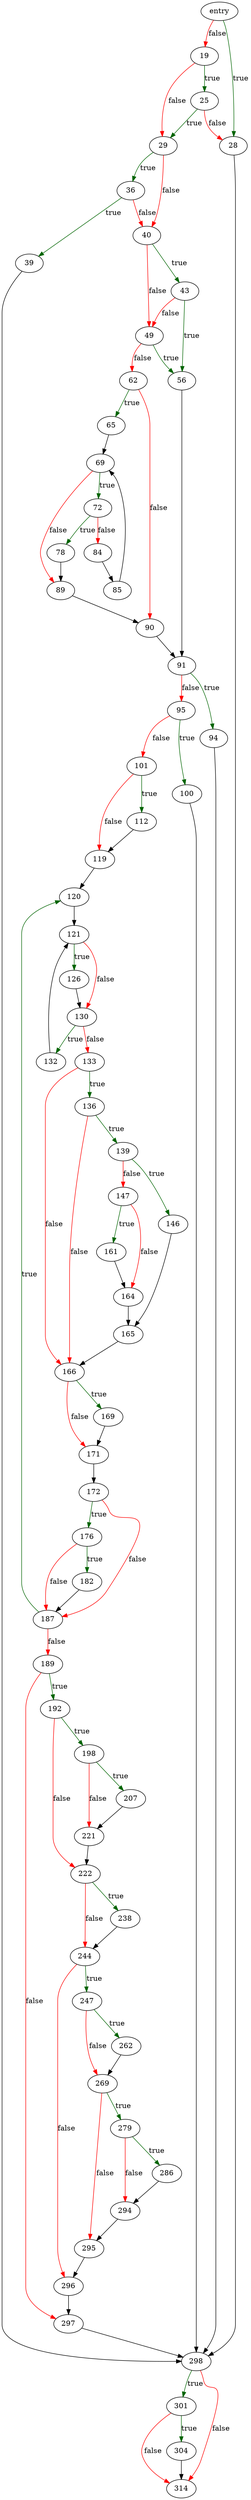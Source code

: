 digraph "sqlite3BtreeBeginTrans" {
	// Node definitions.
	2 [label=entry];
	19;
	25;
	28;
	29;
	36;
	39;
	40;
	43;
	49;
	56;
	62;
	65;
	69;
	72;
	78;
	84;
	85;
	89;
	90;
	91;
	94;
	95;
	100;
	101;
	112;
	119;
	120;
	121;
	126;
	130;
	132;
	133;
	136;
	139;
	146;
	147;
	161;
	164;
	165;
	166;
	169;
	171;
	172;
	176;
	182;
	187;
	189;
	192;
	198;
	207;
	221;
	222;
	238;
	244;
	247;
	262;
	269;
	279;
	286;
	294;
	295;
	296;
	297;
	298;
	301;
	304;
	314;

	// Edge definitions.
	2 -> 19 [
		color=red
		label=false
	];
	2 -> 28 [
		color=darkgreen
		label=true
	];
	19 -> 25 [
		color=darkgreen
		label=true
	];
	19 -> 29 [
		color=red
		label=false
	];
	25 -> 28 [
		color=red
		label=false
	];
	25 -> 29 [
		color=darkgreen
		label=true
	];
	28 -> 298;
	29 -> 36 [
		color=darkgreen
		label=true
	];
	29 -> 40 [
		color=red
		label=false
	];
	36 -> 39 [
		color=darkgreen
		label=true
	];
	36 -> 40 [
		color=red
		label=false
	];
	39 -> 298;
	40 -> 43 [
		color=darkgreen
		label=true
	];
	40 -> 49 [
		color=red
		label=false
	];
	43 -> 49 [
		color=red
		label=false
	];
	43 -> 56 [
		color=darkgreen
		label=true
	];
	49 -> 56 [
		color=darkgreen
		label=true
	];
	49 -> 62 [
		color=red
		label=false
	];
	56 -> 91;
	62 -> 65 [
		color=darkgreen
		label=true
	];
	62 -> 90 [
		color=red
		label=false
	];
	65 -> 69;
	69 -> 72 [
		color=darkgreen
		label=true
	];
	69 -> 89 [
		color=red
		label=false
	];
	72 -> 78 [
		color=darkgreen
		label=true
	];
	72 -> 84 [
		color=red
		label=false
	];
	78 -> 89;
	84 -> 85;
	85 -> 69;
	89 -> 90;
	90 -> 91;
	91 -> 94 [
		color=darkgreen
		label=true
	];
	91 -> 95 [
		color=red
		label=false
	];
	94 -> 298;
	95 -> 100 [
		color=darkgreen
		label=true
	];
	95 -> 101 [
		color=red
		label=false
	];
	100 -> 298;
	101 -> 112 [
		color=darkgreen
		label=true
	];
	101 -> 119 [
		color=red
		label=false
	];
	112 -> 119;
	119 -> 120;
	120 -> 121;
	121 -> 126 [
		color=darkgreen
		label=true
	];
	121 -> 130 [
		color=red
		label=false
	];
	126 -> 130;
	130 -> 132 [
		color=darkgreen
		label=true
	];
	130 -> 133 [
		color=red
		label=false
	];
	132 -> 121;
	133 -> 136 [
		color=darkgreen
		label=true
	];
	133 -> 166 [
		color=red
		label=false
	];
	136 -> 139 [
		color=darkgreen
		label=true
	];
	136 -> 166 [
		color=red
		label=false
	];
	139 -> 146 [
		color=darkgreen
		label=true
	];
	139 -> 147 [
		color=red
		label=false
	];
	146 -> 165;
	147 -> 161 [
		color=darkgreen
		label=true
	];
	147 -> 164 [
		color=red
		label=false
	];
	161 -> 164;
	164 -> 165;
	165 -> 166;
	166 -> 169 [
		color=darkgreen
		label=true
	];
	166 -> 171 [
		color=red
		label=false
	];
	169 -> 171;
	171 -> 172;
	172 -> 176 [
		color=darkgreen
		label=true
	];
	172 -> 187 [
		color=red
		label=false
	];
	176 -> 182 [
		color=darkgreen
		label=true
	];
	176 -> 187 [
		color=red
		label=false
	];
	182 -> 187;
	187 -> 120 [
		color=darkgreen
		label=true
	];
	187 -> 189 [
		color=red
		label=false
	];
	189 -> 192 [
		color=darkgreen
		label=true
	];
	189 -> 297 [
		color=red
		label=false
	];
	192 -> 198 [
		color=darkgreen
		label=true
	];
	192 -> 222 [
		color=red
		label=false
	];
	198 -> 207 [
		color=darkgreen
		label=true
	];
	198 -> 221 [
		color=red
		label=false
	];
	207 -> 221;
	221 -> 222;
	222 -> 238 [
		color=darkgreen
		label=true
	];
	222 -> 244 [
		color=red
		label=false
	];
	238 -> 244;
	244 -> 247 [
		color=darkgreen
		label=true
	];
	244 -> 296 [
		color=red
		label=false
	];
	247 -> 262 [
		color=darkgreen
		label=true
	];
	247 -> 269 [
		color=red
		label=false
	];
	262 -> 269;
	269 -> 279 [
		color=darkgreen
		label=true
	];
	269 -> 295 [
		color=red
		label=false
	];
	279 -> 286 [
		color=darkgreen
		label=true
	];
	279 -> 294 [
		color=red
		label=false
	];
	286 -> 294;
	294 -> 295;
	295 -> 296;
	296 -> 297;
	297 -> 298;
	298 -> 301 [
		color=darkgreen
		label=true
	];
	298 -> 314 [
		color=red
		label=false
	];
	301 -> 304 [
		color=darkgreen
		label=true
	];
	301 -> 314 [
		color=red
		label=false
	];
	304 -> 314;
}